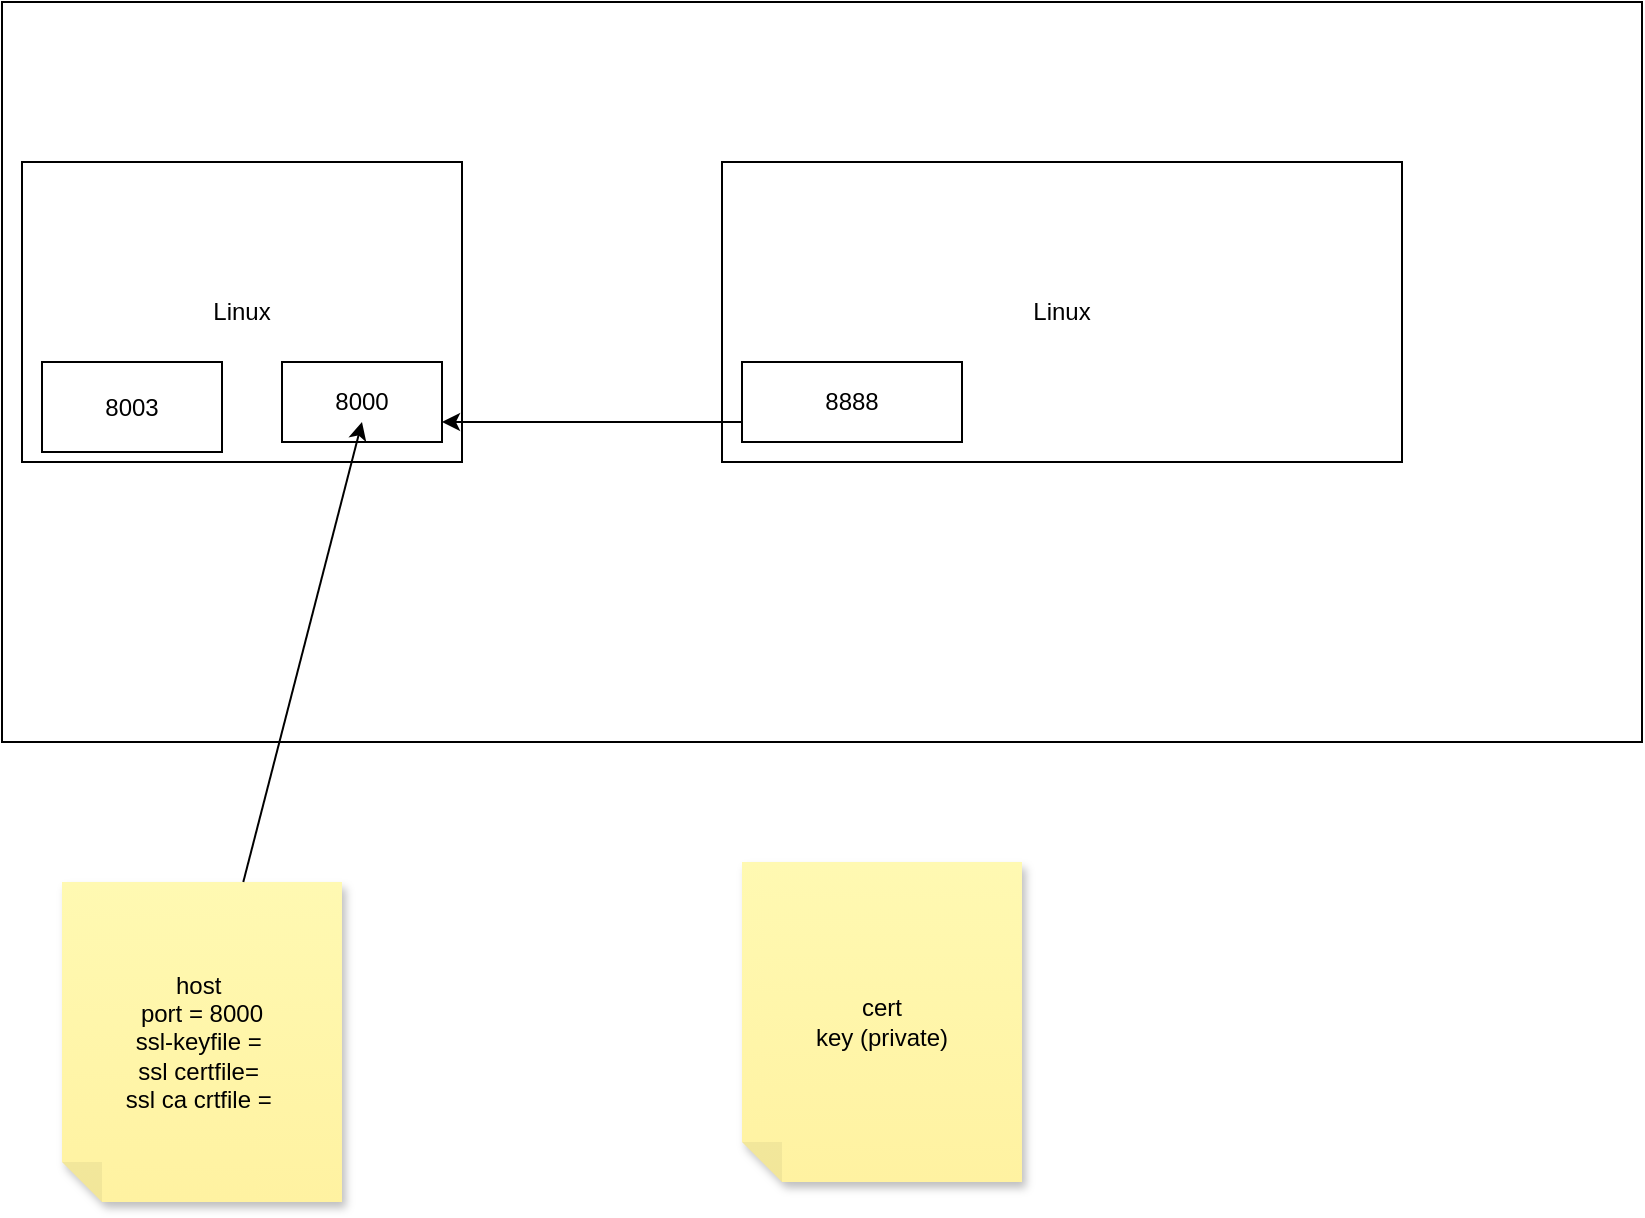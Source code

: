 <mxfile version="24.2.0" type="github">
  <diagram name="Page-1" id="JHAw3RTOnIAEJojBC2UT">
    <mxGraphModel dx="1553" dy="913" grid="1" gridSize="10" guides="1" tooltips="1" connect="1" arrows="1" fold="1" page="1" pageScale="1" pageWidth="850" pageHeight="1100" math="0" shadow="0">
      <root>
        <mxCell id="0" />
        <mxCell id="1" parent="0" />
        <mxCell id="CTVwaTykgYjuy8Cknapb-6" value="" style="rounded=0;whiteSpace=wrap;html=1;" vertex="1" parent="1">
          <mxGeometry y="90" width="820" height="370" as="geometry" />
        </mxCell>
        <mxCell id="CTVwaTykgYjuy8Cknapb-1" value="Linux" style="rounded=0;whiteSpace=wrap;html=1;" vertex="1" parent="1">
          <mxGeometry x="10" y="170" width="220" height="150" as="geometry" />
        </mxCell>
        <mxCell id="CTVwaTykgYjuy8Cknapb-3" value="8000" style="rounded=0;whiteSpace=wrap;html=1;" vertex="1" parent="1">
          <mxGeometry x="140" y="270" width="80" height="40" as="geometry" />
        </mxCell>
        <mxCell id="CTVwaTykgYjuy8Cknapb-4" value="Linux" style="rounded=0;whiteSpace=wrap;html=1;" vertex="1" parent="1">
          <mxGeometry x="360" y="170" width="340" height="150" as="geometry" />
        </mxCell>
        <mxCell id="CTVwaTykgYjuy8Cknapb-10" style="edgeStyle=orthogonalEdgeStyle;rounded=0;orthogonalLoop=1;jettySize=auto;html=1;exitX=0;exitY=0.5;exitDx=0;exitDy=0;entryX=1;entryY=0.75;entryDx=0;entryDy=0;" edge="1" parent="1" source="CTVwaTykgYjuy8Cknapb-5" target="CTVwaTykgYjuy8Cknapb-3">
          <mxGeometry relative="1" as="geometry">
            <Array as="points">
              <mxPoint x="370" y="300" />
            </Array>
          </mxGeometry>
        </mxCell>
        <mxCell id="CTVwaTykgYjuy8Cknapb-5" value="8888" style="rounded=0;whiteSpace=wrap;html=1;" vertex="1" parent="1">
          <mxGeometry x="370" y="270" width="110" height="40" as="geometry" />
        </mxCell>
        <mxCell id="CTVwaTykgYjuy8Cknapb-7" value="host&amp;nbsp;&lt;div&gt;port = 8000&lt;/div&gt;&lt;div&gt;ssl-keyfile =&amp;nbsp;&lt;/div&gt;&lt;div&gt;ssl certfile=&amp;nbsp;&lt;/div&gt;&lt;div&gt;ssl ca crtfile =&amp;nbsp;&lt;/div&gt;" style="shape=note;whiteSpace=wrap;html=1;backgroundOutline=1;fontColor=#000000;darkOpacity=0.05;fillColor=#FFF9B2;strokeColor=none;fillStyle=solid;direction=west;gradientDirection=north;gradientColor=#FFF2A1;shadow=1;size=20;pointerEvents=1;" vertex="1" parent="1">
          <mxGeometry x="30" y="530" width="140" height="160" as="geometry" />
        </mxCell>
        <mxCell id="CTVwaTykgYjuy8Cknapb-8" value="cert&lt;div&gt;key (private)&lt;/div&gt;" style="shape=note;whiteSpace=wrap;html=1;backgroundOutline=1;fontColor=#000000;darkOpacity=0.05;fillColor=#FFF9B2;strokeColor=none;fillStyle=solid;direction=west;gradientDirection=north;gradientColor=#FFF2A1;shadow=1;size=20;pointerEvents=1;" vertex="1" parent="1">
          <mxGeometry x="370" y="520" width="140" height="160" as="geometry" />
        </mxCell>
        <mxCell id="CTVwaTykgYjuy8Cknapb-13" value="8003" style="rounded=0;whiteSpace=wrap;html=1;" vertex="1" parent="1">
          <mxGeometry x="20" y="270" width="90" height="45" as="geometry" />
        </mxCell>
        <mxCell id="CTVwaTykgYjuy8Cknapb-15" value="" style="endArrow=classic;html=1;rounded=0;" edge="1" parent="1" source="CTVwaTykgYjuy8Cknapb-7">
          <mxGeometry width="50" height="50" relative="1" as="geometry">
            <mxPoint x="130" y="350" as="sourcePoint" />
            <mxPoint x="180" y="300" as="targetPoint" />
          </mxGeometry>
        </mxCell>
      </root>
    </mxGraphModel>
  </diagram>
</mxfile>
